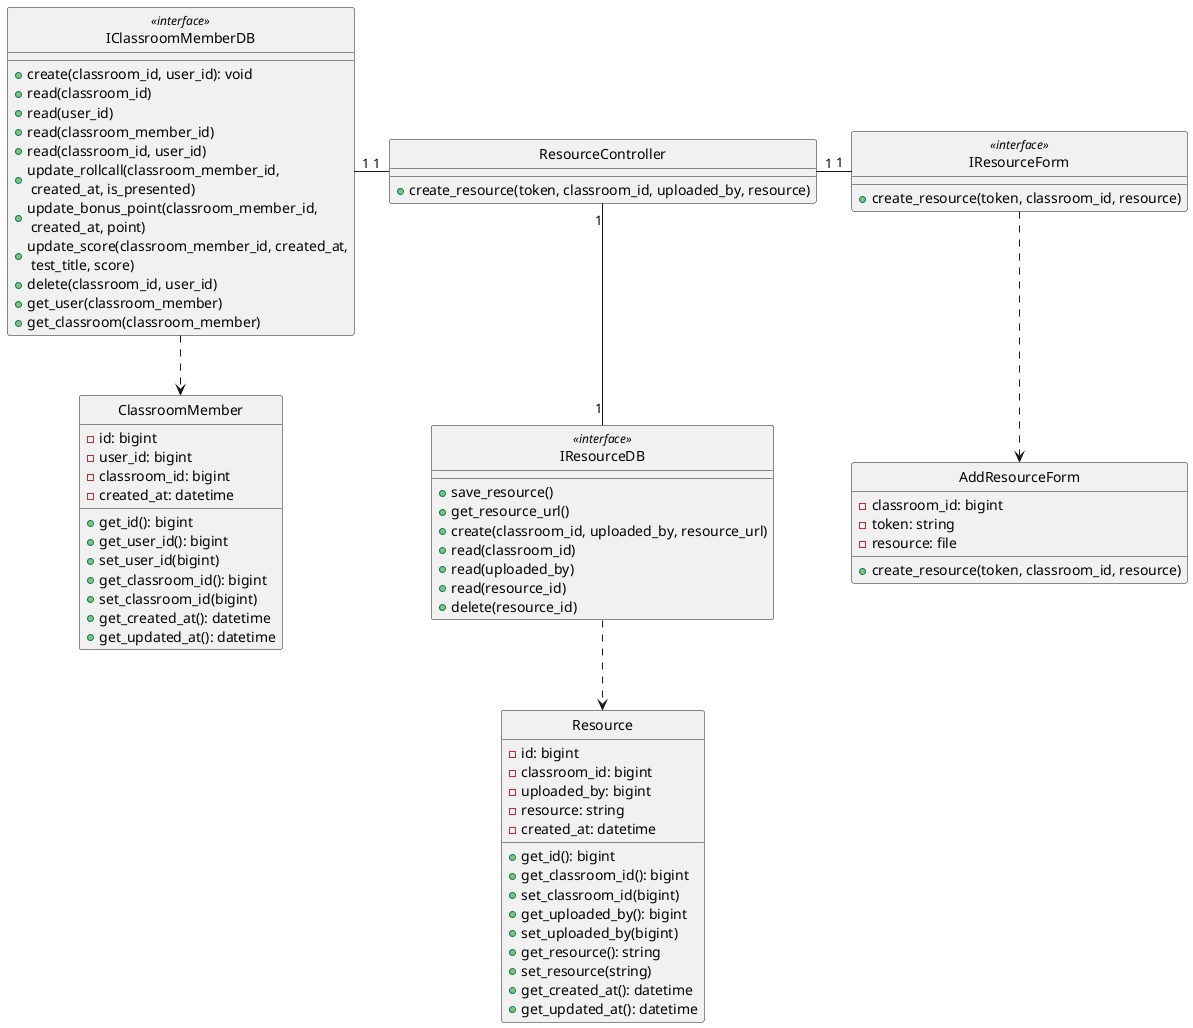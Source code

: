 @startuml addResource

class AddResourceForm {
    - classroom_id: bigint
    - token: string
    - resource: file

    + create_resource(token, classroom_id, resource)
}

class IResourceForm <<interface>> {
    + create_resource(token, classroom_id, resource)
}

class ResourceController {
    + create_resource(token, classroom_id, uploaded_by, resource)
}

class ClassroomMember {
    - id: bigint
    - user_id: bigint
    - classroom_id: bigint
    - created_at: datetime

    + get_id(): bigint
    + get_user_id(): bigint
    + set_user_id(bigint)
    + get_classroom_id(): bigint
    + set_classroom_id(bigint)
    + get_created_at(): datetime
    + get_updated_at(): datetime
}

class IClassroomMemberDB <<interface>> {
    + create(classroom_id, user_id): void
    + read(classroom_id)
    + read(user_id)
    + read(classroom_member_id)
    + read(classroom_id, user_id)
    + update_rollcall(classroom_member_id,\n created_at, is_presented)
    + update_bonus_point(classroom_member_id,\n created_at, point)
    + update_score(classroom_member_id, created_at,\n test_title, score)
    + delete(classroom_id, user_id)
    + get_user(classroom_member)
    + get_classroom(classroom_member)
}


class Resource {
    -id: bigint
    -classroom_id: bigint
    -uploaded_by: bigint
    -resource: string
    -created_at: datetime

    + get_id(): bigint
    + get_classroom_id(): bigint
    + set_classroom_id(bigint)
    + get_uploaded_by(): bigint
    + set_uploaded_by(bigint)
    + get_resource(): string
    + set_resource(string)
    + get_created_at(): datetime
    + get_updated_at(): datetime
}

class IResourceDB <<interface>> {
    + save_resource()
    + get_resource_url()
    +create(classroom_id, uploaded_by, resource_url)
    +read(classroom_id)
    +read(uploaded_by)
    +read(resource_id)
    +delete(resource_id)
}

hide AddResourceForm circle
hide IResourceForm <<interface>> circle
hide ResourceController circle
hide IClassroomMemberDB <<interface>> circle
hide ClassroomMember circle
hide IResourceDB <<interface>> circle
hide Resource circle 


IResourceForm .down.> AddResourceForm
IClassroomMemberDB .down.> ClassroomMember
IResourceDB .down.> Resource
IResourceForm "1"-left-"1" ResourceController
ResourceController "1"-left-"1" IClassroomMemberDB
ResourceController "1"-down-"1" IResourceDB


@enduml
